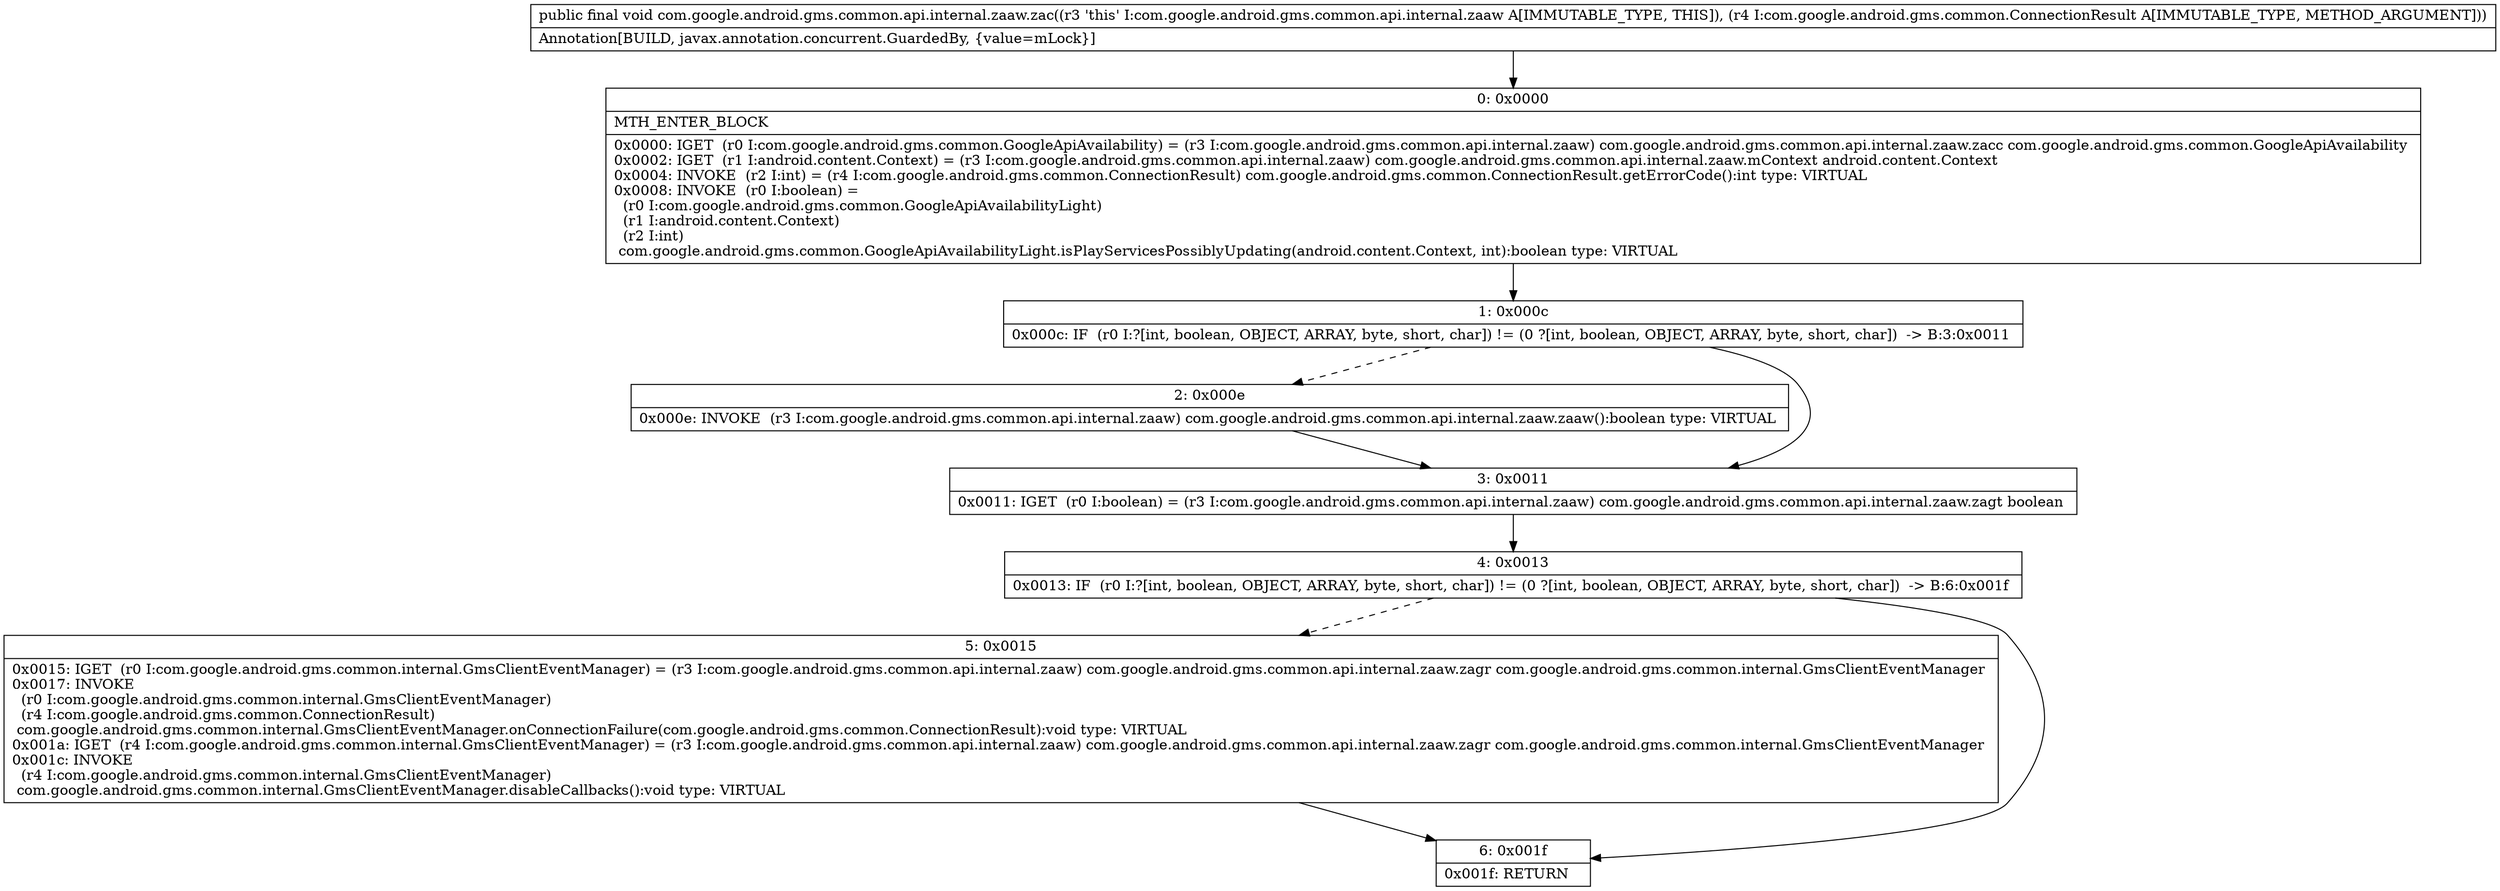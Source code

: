 digraph "CFG forcom.google.android.gms.common.api.internal.zaaw.zac(Lcom\/google\/android\/gms\/common\/ConnectionResult;)V" {
Node_0 [shape=record,label="{0\:\ 0x0000|MTH_ENTER_BLOCK\l|0x0000: IGET  (r0 I:com.google.android.gms.common.GoogleApiAvailability) = (r3 I:com.google.android.gms.common.api.internal.zaaw) com.google.android.gms.common.api.internal.zaaw.zacc com.google.android.gms.common.GoogleApiAvailability \l0x0002: IGET  (r1 I:android.content.Context) = (r3 I:com.google.android.gms.common.api.internal.zaaw) com.google.android.gms.common.api.internal.zaaw.mContext android.content.Context \l0x0004: INVOKE  (r2 I:int) = (r4 I:com.google.android.gms.common.ConnectionResult) com.google.android.gms.common.ConnectionResult.getErrorCode():int type: VIRTUAL \l0x0008: INVOKE  (r0 I:boolean) = \l  (r0 I:com.google.android.gms.common.GoogleApiAvailabilityLight)\l  (r1 I:android.content.Context)\l  (r2 I:int)\l com.google.android.gms.common.GoogleApiAvailabilityLight.isPlayServicesPossiblyUpdating(android.content.Context, int):boolean type: VIRTUAL \l}"];
Node_1 [shape=record,label="{1\:\ 0x000c|0x000c: IF  (r0 I:?[int, boolean, OBJECT, ARRAY, byte, short, char]) != (0 ?[int, boolean, OBJECT, ARRAY, byte, short, char])  \-\> B:3:0x0011 \l}"];
Node_2 [shape=record,label="{2\:\ 0x000e|0x000e: INVOKE  (r3 I:com.google.android.gms.common.api.internal.zaaw) com.google.android.gms.common.api.internal.zaaw.zaaw():boolean type: VIRTUAL \l}"];
Node_3 [shape=record,label="{3\:\ 0x0011|0x0011: IGET  (r0 I:boolean) = (r3 I:com.google.android.gms.common.api.internal.zaaw) com.google.android.gms.common.api.internal.zaaw.zagt boolean \l}"];
Node_4 [shape=record,label="{4\:\ 0x0013|0x0013: IF  (r0 I:?[int, boolean, OBJECT, ARRAY, byte, short, char]) != (0 ?[int, boolean, OBJECT, ARRAY, byte, short, char])  \-\> B:6:0x001f \l}"];
Node_5 [shape=record,label="{5\:\ 0x0015|0x0015: IGET  (r0 I:com.google.android.gms.common.internal.GmsClientEventManager) = (r3 I:com.google.android.gms.common.api.internal.zaaw) com.google.android.gms.common.api.internal.zaaw.zagr com.google.android.gms.common.internal.GmsClientEventManager \l0x0017: INVOKE  \l  (r0 I:com.google.android.gms.common.internal.GmsClientEventManager)\l  (r4 I:com.google.android.gms.common.ConnectionResult)\l com.google.android.gms.common.internal.GmsClientEventManager.onConnectionFailure(com.google.android.gms.common.ConnectionResult):void type: VIRTUAL \l0x001a: IGET  (r4 I:com.google.android.gms.common.internal.GmsClientEventManager) = (r3 I:com.google.android.gms.common.api.internal.zaaw) com.google.android.gms.common.api.internal.zaaw.zagr com.google.android.gms.common.internal.GmsClientEventManager \l0x001c: INVOKE  \l  (r4 I:com.google.android.gms.common.internal.GmsClientEventManager)\l com.google.android.gms.common.internal.GmsClientEventManager.disableCallbacks():void type: VIRTUAL \l}"];
Node_6 [shape=record,label="{6\:\ 0x001f|0x001f: RETURN   \l}"];
MethodNode[shape=record,label="{public final void com.google.android.gms.common.api.internal.zaaw.zac((r3 'this' I:com.google.android.gms.common.api.internal.zaaw A[IMMUTABLE_TYPE, THIS]), (r4 I:com.google.android.gms.common.ConnectionResult A[IMMUTABLE_TYPE, METHOD_ARGUMENT]))  | Annotation[BUILD, javax.annotation.concurrent.GuardedBy, \{value=mLock\}]\l}"];
MethodNode -> Node_0;
Node_0 -> Node_1;
Node_1 -> Node_2[style=dashed];
Node_1 -> Node_3;
Node_2 -> Node_3;
Node_3 -> Node_4;
Node_4 -> Node_5[style=dashed];
Node_4 -> Node_6;
Node_5 -> Node_6;
}

